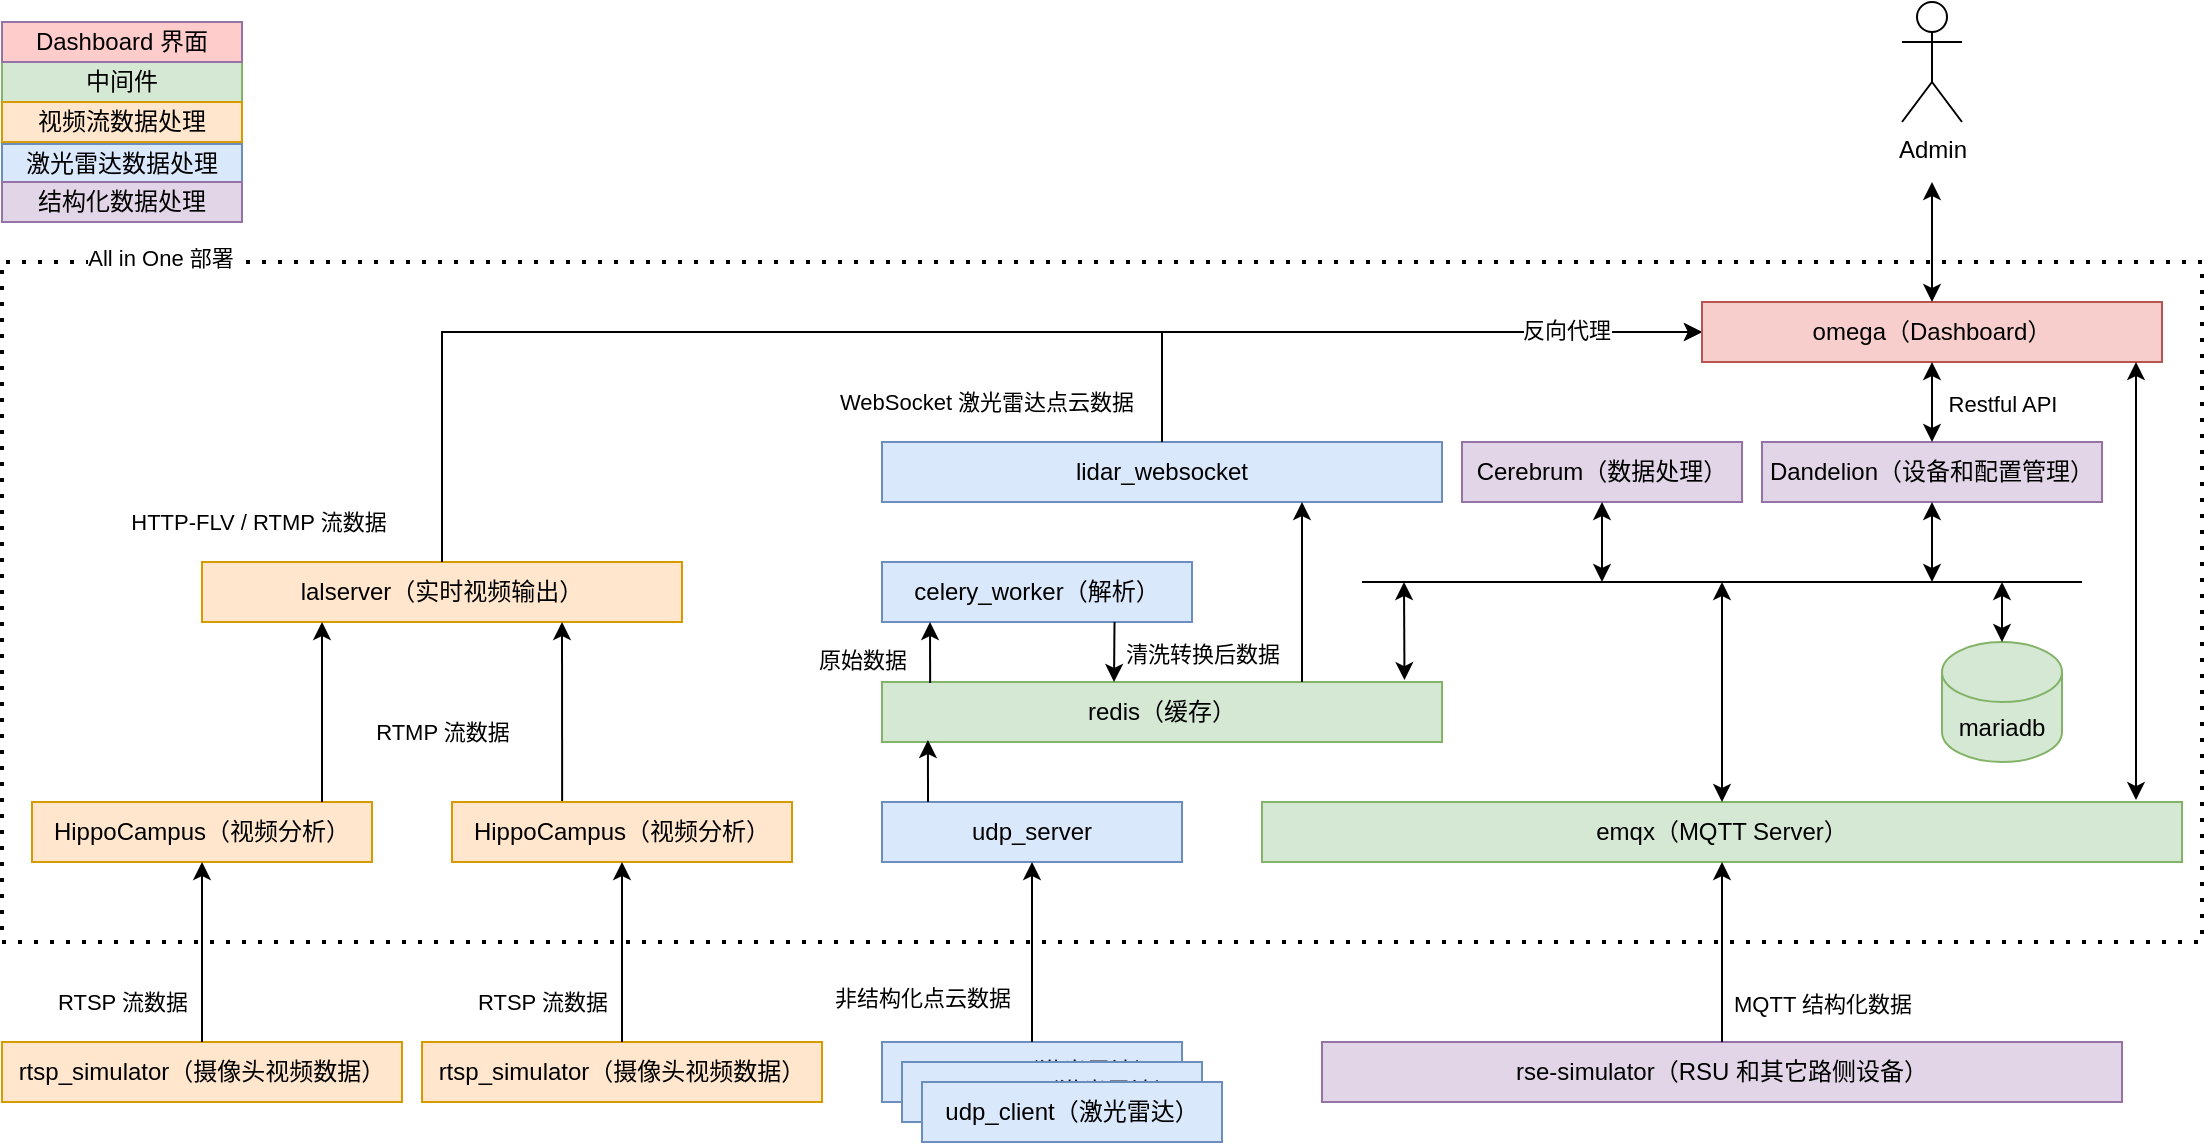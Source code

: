 <mxfile version="19.0.3" type="device"><diagram id="R4nVMdrrn0Yf84N8K09i" name="Page-1"><mxGraphModel dx="1379" dy="822" grid="1" gridSize="10" guides="1" tooltips="1" connect="1" arrows="1" fold="1" page="1" pageScale="1" pageWidth="850" pageHeight="1100" math="0" shadow="0"><root><mxCell id="0"/><mxCell id="1" parent="0"/><mxCell id="p6AYMFhOJ9YG2E-_DnDI-4" value="rtsp_simulator（摄像头视频数据）" style="rounded=0;whiteSpace=wrap;html=1;fillColor=#ffe6cc;strokeColor=#d79b00;" parent="1" vertex="1"><mxGeometry x="40" y="730" width="200" height="30" as="geometry"/></mxCell><mxCell id="p6AYMFhOJ9YG2E-_DnDI-6" value="HippoCampus（视频分析）" style="rounded=0;whiteSpace=wrap;html=1;fillColor=#ffe6cc;strokeColor=#d79b00;" parent="1" vertex="1"><mxGeometry x="55" y="610" width="170" height="30" as="geometry"/></mxCell><mxCell id="p6AYMFhOJ9YG2E-_DnDI-7" value="" style="endArrow=classic;html=1;rounded=0;exitX=0.5;exitY=0;exitDx=0;exitDy=0;entryX=0.5;entryY=1;entryDx=0;entryDy=0;" parent="1" source="p6AYMFhOJ9YG2E-_DnDI-4" target="p6AYMFhOJ9YG2E-_DnDI-6" edge="1"><mxGeometry width="50" height="50" relative="1" as="geometry"><mxPoint x="320" y="670" as="sourcePoint"/><mxPoint x="370" y="620" as="targetPoint"/></mxGeometry></mxCell><mxCell id="p6AYMFhOJ9YG2E-_DnDI-15" value="RTSP 流数据" style="edgeLabel;html=1;align=center;verticalAlign=middle;resizable=0;points=[];" parent="p6AYMFhOJ9YG2E-_DnDI-7" vertex="1" connectable="0"><mxGeometry x="-0.522" y="1" relative="1" as="geometry"><mxPoint x="-39" y="1" as="offset"/></mxGeometry></mxCell><mxCell id="p6AYMFhOJ9YG2E-_DnDI-14" value="lalserver（实时视频输出）" style="rounded=0;whiteSpace=wrap;html=1;fillColor=#ffe6cc;strokeColor=#d79b00;" parent="1" vertex="1"><mxGeometry x="140" y="490" width="240" height="30" as="geometry"/></mxCell><mxCell id="p6AYMFhOJ9YG2E-_DnDI-16" value="rtsp_simulator（摄像头视频数据）" style="rounded=0;whiteSpace=wrap;html=1;fillColor=#ffe6cc;strokeColor=#d79b00;" parent="1" vertex="1"><mxGeometry x="250" y="730" width="200" height="30" as="geometry"/></mxCell><mxCell id="p6AYMFhOJ9YG2E-_DnDI-17" value="HippoCampus（视频分析）" style="rounded=0;whiteSpace=wrap;html=1;fillColor=#ffe6cc;strokeColor=#d79b00;" parent="1" vertex="1"><mxGeometry x="265" y="610" width="170" height="30" as="geometry"/></mxCell><mxCell id="p6AYMFhOJ9YG2E-_DnDI-18" value="" style="endArrow=classic;html=1;rounded=0;exitX=0.5;exitY=0;exitDx=0;exitDy=0;entryX=0.5;entryY=1;entryDx=0;entryDy=0;" parent="1" source="p6AYMFhOJ9YG2E-_DnDI-16" target="p6AYMFhOJ9YG2E-_DnDI-17" edge="1"><mxGeometry width="50" height="50" relative="1" as="geometry"><mxPoint x="530" y="670" as="sourcePoint"/><mxPoint x="580" y="620" as="targetPoint"/></mxGeometry></mxCell><mxCell id="p6AYMFhOJ9YG2E-_DnDI-19" value="RTSP 流数据" style="edgeLabel;html=1;align=center;verticalAlign=middle;resizable=0;points=[];" parent="p6AYMFhOJ9YG2E-_DnDI-18" vertex="1" connectable="0"><mxGeometry x="-0.522" y="1" relative="1" as="geometry"><mxPoint x="-39" y="1" as="offset"/></mxGeometry></mxCell><mxCell id="p6AYMFhOJ9YG2E-_DnDI-22" value="" style="endArrow=classic;html=1;rounded=0;entryX=0.25;entryY=1;entryDx=0;entryDy=0;" parent="1" target="p6AYMFhOJ9YG2E-_DnDI-14" edge="1"><mxGeometry width="50" height="50" relative="1" as="geometry"><mxPoint x="200" y="610" as="sourcePoint"/><mxPoint x="450" y="460" as="targetPoint"/></mxGeometry></mxCell><mxCell id="p6AYMFhOJ9YG2E-_DnDI-25" value="RTMP 流数据" style="edgeLabel;html=1;align=center;verticalAlign=middle;resizable=0;points=[];" parent="p6AYMFhOJ9YG2E-_DnDI-22" vertex="1" connectable="0"><mxGeometry x="-0.217" y="-2" relative="1" as="geometry"><mxPoint x="58" as="offset"/></mxGeometry></mxCell><mxCell id="p6AYMFhOJ9YG2E-_DnDI-23" value="" style="endArrow=classic;html=1;rounded=0;entryX=0.75;entryY=1;entryDx=0;entryDy=0;exitX=0.324;exitY=-0.017;exitDx=0;exitDy=0;exitPerimeter=0;" parent="1" source="p6AYMFhOJ9YG2E-_DnDI-17" target="p6AYMFhOJ9YG2E-_DnDI-14" edge="1"><mxGeometry width="50" height="50" relative="1" as="geometry"><mxPoint x="490" y="540" as="sourcePoint"/><mxPoint x="450" y="460" as="targetPoint"/></mxGeometry></mxCell><mxCell id="p6AYMFhOJ9YG2E-_DnDI-26" value="Admin" style="shape=umlActor;verticalLabelPosition=bottom;verticalAlign=top;html=1;outlineConnect=0;" parent="1" vertex="1"><mxGeometry x="990" y="210" width="30" height="60" as="geometry"/></mxCell><mxCell id="p6AYMFhOJ9YG2E-_DnDI-27" value="" style="endArrow=classic;html=1;rounded=0;exitX=0.5;exitY=0;exitDx=0;exitDy=0;entryX=0;entryY=0.5;entryDx=0;entryDy=0;" parent="1" source="p6AYMFhOJ9YG2E-_DnDI-14" target="p6AYMFhOJ9YG2E-_DnDI-74" edge="1"><mxGeometry width="50" height="50" relative="1" as="geometry"><mxPoint x="400" y="510" as="sourcePoint"/><mxPoint x="620" y="380" as="targetPoint"/><Array as="points"><mxPoint x="260" y="375"/></Array></mxGeometry></mxCell><mxCell id="p6AYMFhOJ9YG2E-_DnDI-30" value="HTTP-FLV / RTMP 流数据" style="edgeLabel;html=1;align=center;verticalAlign=middle;resizable=0;points=[];" parent="p6AYMFhOJ9YG2E-_DnDI-27" vertex="1" connectable="0"><mxGeometry x="-0.373" y="-2" relative="1" as="geometry"><mxPoint x="-211" y="93" as="offset"/></mxGeometry></mxCell><mxCell id="p6AYMFhOJ9YG2E-_DnDI-34" value="udp_server" style="rounded=0;whiteSpace=wrap;html=1;fillColor=#dae8fc;strokeColor=#6c8ebf;" parent="1" vertex="1"><mxGeometry x="480" y="610" width="150" height="30" as="geometry"/></mxCell><mxCell id="p6AYMFhOJ9YG2E-_DnDI-35" value="udp_client（激光雷达）" style="rounded=0;whiteSpace=wrap;html=1;fillColor=#dae8fc;strokeColor=#6c8ebf;" parent="1" vertex="1"><mxGeometry x="480" y="730" width="150" height="30" as="geometry"/></mxCell><mxCell id="p6AYMFhOJ9YG2E-_DnDI-36" value="udp_client（激光雷达）" style="rounded=0;whiteSpace=wrap;html=1;fillColor=#dae8fc;strokeColor=#6c8ebf;" parent="1" vertex="1"><mxGeometry x="490" y="740" width="150" height="30" as="geometry"/></mxCell><mxCell id="p6AYMFhOJ9YG2E-_DnDI-37" value="udp_client（激光雷达）" style="rounded=0;whiteSpace=wrap;html=1;fillColor=#dae8fc;strokeColor=#6c8ebf;" parent="1" vertex="1"><mxGeometry x="500" y="750" width="150" height="30" as="geometry"/></mxCell><mxCell id="p6AYMFhOJ9YG2E-_DnDI-38" value="" style="endArrow=classic;html=1;rounded=0;exitX=0.5;exitY=0;exitDx=0;exitDy=0;entryX=0.5;entryY=1;entryDx=0;entryDy=0;" parent="1" source="p6AYMFhOJ9YG2E-_DnDI-35" target="p6AYMFhOJ9YG2E-_DnDI-34" edge="1"><mxGeometry width="50" height="50" relative="1" as="geometry"><mxPoint x="400" y="550" as="sourcePoint"/><mxPoint x="450" y="500" as="targetPoint"/></mxGeometry></mxCell><mxCell id="p6AYMFhOJ9YG2E-_DnDI-40" value="非结构化点云数据" style="edgeLabel;html=1;align=center;verticalAlign=middle;resizable=0;points=[];" parent="p6AYMFhOJ9YG2E-_DnDI-38" vertex="1" connectable="0"><mxGeometry x="-0.511" relative="1" as="geometry"><mxPoint x="-55" as="offset"/></mxGeometry></mxCell><mxCell id="p6AYMFhOJ9YG2E-_DnDI-41" value="celery_worker（解析）" style="rounded=0;whiteSpace=wrap;html=1;fillColor=#dae8fc;strokeColor=#6c8ebf;" parent="1" vertex="1"><mxGeometry x="480" y="490" width="155" height="30" as="geometry"/></mxCell><mxCell id="p6AYMFhOJ9YG2E-_DnDI-43" value="redis（缓存）" style="rounded=0;whiteSpace=wrap;html=1;fillColor=#d5e8d4;strokeColor=#82b366;" parent="1" vertex="1"><mxGeometry x="480" y="550" width="280" height="30" as="geometry"/></mxCell><mxCell id="p6AYMFhOJ9YG2E-_DnDI-44" value="rse-simulator（RSU 和其它路侧设备）" style="rounded=0;whiteSpace=wrap;html=1;fillColor=#e1d5e7;strokeColor=#9673a6;" parent="1" vertex="1"><mxGeometry x="700" y="730" width="400" height="30" as="geometry"/></mxCell><mxCell id="p6AYMFhOJ9YG2E-_DnDI-45" value="emqx（MQTT Server）" style="rounded=0;whiteSpace=wrap;html=1;fillColor=#d5e8d4;strokeColor=#82b366;" parent="1" vertex="1"><mxGeometry x="670" y="610" width="460" height="30" as="geometry"/></mxCell><mxCell id="p6AYMFhOJ9YG2E-_DnDI-46" value="" style="endArrow=classic;html=1;rounded=0;exitX=0.5;exitY=0;exitDx=0;exitDy=0;entryX=0.5;entryY=1;entryDx=0;entryDy=0;" parent="1" source="p6AYMFhOJ9YG2E-_DnDI-44" target="p6AYMFhOJ9YG2E-_DnDI-45" edge="1"><mxGeometry width="50" height="50" relative="1" as="geometry"><mxPoint x="460" y="540" as="sourcePoint"/><mxPoint x="510" y="490" as="targetPoint"/></mxGeometry></mxCell><mxCell id="p6AYMFhOJ9YG2E-_DnDI-78" value="MQTT 结构化数据" style="edgeLabel;html=1;align=center;verticalAlign=middle;resizable=0;points=[];" parent="p6AYMFhOJ9YG2E-_DnDI-46" vertex="1" connectable="0"><mxGeometry x="-0.344" y="1" relative="1" as="geometry"><mxPoint x="51" y="10" as="offset"/></mxGeometry></mxCell><mxCell id="p6AYMFhOJ9YG2E-_DnDI-49" value="lidar_websocket" style="rounded=0;whiteSpace=wrap;html=1;fillColor=#dae8fc;strokeColor=#6c8ebf;" parent="1" vertex="1"><mxGeometry x="480" y="430" width="280" height="30" as="geometry"/></mxCell><mxCell id="p6AYMFhOJ9YG2E-_DnDI-51" value="" style="endArrow=classic;html=1;rounded=0;exitX=0.5;exitY=0;exitDx=0;exitDy=0;entryX=0;entryY=0.5;entryDx=0;entryDy=0;" parent="1" source="p6AYMFhOJ9YG2E-_DnDI-49" target="p6AYMFhOJ9YG2E-_DnDI-74" edge="1"><mxGeometry width="50" height="50" relative="1" as="geometry"><mxPoint x="460" y="540" as="sourcePoint"/><mxPoint x="620" y="260" as="targetPoint"/><Array as="points"><mxPoint x="620" y="375"/></Array></mxGeometry></mxCell><mxCell id="p6AYMFhOJ9YG2E-_DnDI-52" value="WebSocket 激光雷达点云数据" style="edgeLabel;html=1;align=center;verticalAlign=middle;resizable=0;points=[];" parent="p6AYMFhOJ9YG2E-_DnDI-51" vertex="1" connectable="0"><mxGeometry x="-0.612" y="-2" relative="1" as="geometry"><mxPoint x="-96" y="33" as="offset"/></mxGeometry></mxCell><mxCell id="4H1BrTOhQ8fkMfGStfp7-1" value="反向代理" style="edgeLabel;html=1;align=center;verticalAlign=middle;resizable=0;points=[];" vertex="1" connectable="0" parent="p6AYMFhOJ9YG2E-_DnDI-51"><mxGeometry x="0.582" y="1" relative="1" as="geometry"><mxPoint as="offset"/></mxGeometry></mxCell><mxCell id="p6AYMFhOJ9YG2E-_DnDI-53" value="" style="endArrow=classic;html=1;rounded=0;entryX=0.082;entryY=0.967;entryDx=0;entryDy=0;entryPerimeter=0;" parent="1" target="p6AYMFhOJ9YG2E-_DnDI-43" edge="1"><mxGeometry width="50" height="50" relative="1" as="geometry"><mxPoint x="503" y="610" as="sourcePoint"/><mxPoint x="510" y="490" as="targetPoint"/></mxGeometry></mxCell><mxCell id="p6AYMFhOJ9YG2E-_DnDI-55" value="" style="endArrow=classic;html=1;rounded=0;exitX=0.086;exitY=0.017;exitDx=0;exitDy=0;exitPerimeter=0;" parent="1" source="p6AYMFhOJ9YG2E-_DnDI-43" edge="1"><mxGeometry width="50" height="50" relative="1" as="geometry"><mxPoint x="570" y="530" as="sourcePoint"/><mxPoint x="504" y="520" as="targetPoint"/></mxGeometry></mxCell><mxCell id="p6AYMFhOJ9YG2E-_DnDI-57" value="原始数据" style="edgeLabel;html=1;align=center;verticalAlign=middle;resizable=0;points=[];" parent="p6AYMFhOJ9YG2E-_DnDI-55" vertex="1" connectable="0"><mxGeometry x="-0.213" y="-2" relative="1" as="geometry"><mxPoint x="-36" as="offset"/></mxGeometry></mxCell><mxCell id="p6AYMFhOJ9YG2E-_DnDI-56" value="" style="endArrow=classic;html=1;rounded=0;exitX=0.75;exitY=1;exitDx=0;exitDy=0;" parent="1" source="p6AYMFhOJ9YG2E-_DnDI-41" edge="1"><mxGeometry width="50" height="50" relative="1" as="geometry"><mxPoint x="570" y="530" as="sourcePoint"/><mxPoint x="596" y="550" as="targetPoint"/></mxGeometry></mxCell><mxCell id="p6AYMFhOJ9YG2E-_DnDI-58" value="清洗转换后数据" style="edgeLabel;html=1;align=center;verticalAlign=middle;resizable=0;points=[];" parent="p6AYMFhOJ9YG2E-_DnDI-56" vertex="1" connectable="0"><mxGeometry x="0.033" y="1" relative="1" as="geometry"><mxPoint x="43" as="offset"/></mxGeometry></mxCell><mxCell id="p6AYMFhOJ9YG2E-_DnDI-59" value="" style="endArrow=classic;html=1;rounded=0;exitX=0.75;exitY=0;exitDx=0;exitDy=0;entryX=0.75;entryY=1;entryDx=0;entryDy=0;" parent="1" source="p6AYMFhOJ9YG2E-_DnDI-43" target="p6AYMFhOJ9YG2E-_DnDI-49" edge="1"><mxGeometry width="50" height="50" relative="1" as="geometry"><mxPoint x="570" y="530" as="sourcePoint"/><mxPoint x="620" y="480" as="targetPoint"/></mxGeometry></mxCell><mxCell id="p6AYMFhOJ9YG2E-_DnDI-61" value="Dandelion（设备和配置管理）" style="rounded=0;whiteSpace=wrap;html=1;fillColor=#e1d5e7;strokeColor=#9673a6;" parent="1" vertex="1"><mxGeometry x="920" y="430" width="170" height="30" as="geometry"/></mxCell><mxCell id="p6AYMFhOJ9YG2E-_DnDI-62" value="Cerebrum（数据处理）" style="rounded=0;whiteSpace=wrap;html=1;fillColor=#e1d5e7;strokeColor=#9673a6;" parent="1" vertex="1"><mxGeometry x="770" y="430" width="140" height="30" as="geometry"/></mxCell><mxCell id="p6AYMFhOJ9YG2E-_DnDI-63" value="mariadb" style="shape=cylinder3;whiteSpace=wrap;html=1;boundedLbl=1;backgroundOutline=1;size=15;fillColor=#d5e8d4;strokeColor=#82b366;" parent="1" vertex="1"><mxGeometry x="1010" y="530" width="60" height="60" as="geometry"/></mxCell><mxCell id="p6AYMFhOJ9YG2E-_DnDI-65" value="" style="endArrow=none;html=1;rounded=0;" parent="1" edge="1"><mxGeometry width="50" height="50" relative="1" as="geometry"><mxPoint x="720" y="500" as="sourcePoint"/><mxPoint x="1080" y="500" as="targetPoint"/></mxGeometry></mxCell><mxCell id="p6AYMFhOJ9YG2E-_DnDI-67" value="" style="endArrow=classic;startArrow=classic;html=1;rounded=0;exitX=0.933;exitY=-0.032;exitDx=0;exitDy=0;exitPerimeter=0;" parent="1" source="p6AYMFhOJ9YG2E-_DnDI-43" edge="1"><mxGeometry width="50" height="50" relative="1" as="geometry"><mxPoint x="820" y="610" as="sourcePoint"/><mxPoint x="741" y="500" as="targetPoint"/></mxGeometry></mxCell><mxCell id="p6AYMFhOJ9YG2E-_DnDI-68" value="" style="endArrow=classic;startArrow=classic;html=1;rounded=0;exitX=0.5;exitY=0;exitDx=0;exitDy=0;" parent="1" source="p6AYMFhOJ9YG2E-_DnDI-45" edge="1"><mxGeometry width="50" height="50" relative="1" as="geometry"><mxPoint x="820" y="610" as="sourcePoint"/><mxPoint x="900" y="500" as="targetPoint"/></mxGeometry></mxCell><mxCell id="p6AYMFhOJ9YG2E-_DnDI-69" value="" style="endArrow=classic;startArrow=classic;html=1;rounded=0;exitX=0.5;exitY=0;exitDx=0;exitDy=0;exitPerimeter=0;" parent="1" source="p6AYMFhOJ9YG2E-_DnDI-63" edge="1"><mxGeometry width="50" height="50" relative="1" as="geometry"><mxPoint x="820" y="610" as="sourcePoint"/><mxPoint x="1040" y="500" as="targetPoint"/></mxGeometry></mxCell><mxCell id="p6AYMFhOJ9YG2E-_DnDI-70" value="" style="endArrow=classic;startArrow=classic;html=1;rounded=0;entryX=0.5;entryY=1;entryDx=0;entryDy=0;" parent="1" target="p6AYMFhOJ9YG2E-_DnDI-62" edge="1"><mxGeometry width="50" height="50" relative="1" as="geometry"><mxPoint x="840" y="500" as="sourcePoint"/><mxPoint x="870" y="560" as="targetPoint"/></mxGeometry></mxCell><mxCell id="p6AYMFhOJ9YG2E-_DnDI-71" value="" style="endArrow=classic;startArrow=classic;html=1;rounded=0;exitX=0.5;exitY=1;exitDx=0;exitDy=0;" parent="1" source="p6AYMFhOJ9YG2E-_DnDI-61" edge="1"><mxGeometry width="50" height="50" relative="1" as="geometry"><mxPoint x="1040" y="500" as="sourcePoint"/><mxPoint x="1005" y="500" as="targetPoint"/></mxGeometry></mxCell><mxCell id="p6AYMFhOJ9YG2E-_DnDI-74" value="omega（Dashboard）" style="rounded=0;whiteSpace=wrap;html=1;fillColor=#f8cecc;strokeColor=#b85450;" parent="1" vertex="1"><mxGeometry x="890" y="360" width="230" height="30" as="geometry"/></mxCell><mxCell id="p6AYMFhOJ9YG2E-_DnDI-75" value="" style="endArrow=classic;startArrow=classic;html=1;rounded=0;exitX=0.5;exitY=0;exitDx=0;exitDy=0;" parent="1" source="p6AYMFhOJ9YG2E-_DnDI-74" edge="1"><mxGeometry width="50" height="50" relative="1" as="geometry"><mxPoint x="780" y="430" as="sourcePoint"/><mxPoint x="1005" y="300" as="targetPoint"/></mxGeometry></mxCell><mxCell id="p6AYMFhOJ9YG2E-_DnDI-76" value="" style="endArrow=classic;startArrow=classic;html=1;rounded=0;entryX=0.5;entryY=1;entryDx=0;entryDy=0;exitX=0.5;exitY=0;exitDx=0;exitDy=0;" parent="1" source="p6AYMFhOJ9YG2E-_DnDI-61" target="p6AYMFhOJ9YG2E-_DnDI-74" edge="1"><mxGeometry width="50" height="50" relative="1" as="geometry"><mxPoint x="780" y="430" as="sourcePoint"/><mxPoint x="830" y="380" as="targetPoint"/></mxGeometry></mxCell><mxCell id="p6AYMFhOJ9YG2E-_DnDI-77" value="Restful API" style="edgeLabel;html=1;align=center;verticalAlign=middle;resizable=0;points=[];" parent="p6AYMFhOJ9YG2E-_DnDI-76" vertex="1" connectable="0"><mxGeometry x="-0.048" y="-1" relative="1" as="geometry"><mxPoint x="34" as="offset"/></mxGeometry></mxCell><mxCell id="p6AYMFhOJ9YG2E-_DnDI-80" value="" style="endArrow=none;dashed=1;html=1;dashPattern=1 3;strokeWidth=2;rounded=0;" parent="1" edge="1"><mxGeometry width="50" height="50" relative="1" as="geometry"><mxPoint x="40" y="680" as="sourcePoint"/><mxPoint x="40" y="680" as="targetPoint"/><Array as="points"><mxPoint x="1140" y="680"/><mxPoint x="1140" y="340"/><mxPoint x="40" y="340"/></Array></mxGeometry></mxCell><mxCell id="p6AYMFhOJ9YG2E-_DnDI-81" value="All in One 部署" style="edgeLabel;html=1;align=center;verticalAlign=middle;resizable=0;points=[];" parent="p6AYMFhOJ9YG2E-_DnDI-80" vertex="1" connectable="0"><mxGeometry x="0.736" y="-2" relative="1" as="geometry"><mxPoint x="39" as="offset"/></mxGeometry></mxCell><mxCell id="p6AYMFhOJ9YG2E-_DnDI-82" value="中间件" style="rounded=0;whiteSpace=wrap;html=1;fillColor=#d5e8d4;strokeColor=#82b366;" parent="1" vertex="1"><mxGeometry x="40" y="240" width="120" height="20" as="geometry"/></mxCell><mxCell id="p6AYMFhOJ9YG2E-_DnDI-83" value="视频流数据处理" style="rounded=0;whiteSpace=wrap;html=1;fillColor=#ffe6cc;strokeColor=#d79b00;" parent="1" vertex="1"><mxGeometry x="40" y="260" width="120" height="20" as="geometry"/></mxCell><mxCell id="p6AYMFhOJ9YG2E-_DnDI-84" value="激光雷达数据处理" style="rounded=0;whiteSpace=wrap;html=1;fillColor=#dae8fc;strokeColor=#6c8ebf;" parent="1" vertex="1"><mxGeometry x="40" y="281" width="120" height="20" as="geometry"/></mxCell><mxCell id="p6AYMFhOJ9YG2E-_DnDI-85" value="结构化数据处理" style="rounded=0;whiteSpace=wrap;html=1;fillColor=#e1d5e7;strokeColor=#9673a6;" parent="1" vertex="1"><mxGeometry x="40" y="300" width="120" height="20" as="geometry"/></mxCell><mxCell id="hsw9bJHdVAc41KQn4SNi-2" value="" style="endArrow=classic;startArrow=classic;html=1;rounded=0;exitX=0.95;exitY=-0.033;exitDx=0;exitDy=0;exitPerimeter=0;" parent="1" source="p6AYMFhOJ9YG2E-_DnDI-45" edge="1"><mxGeometry width="50" height="50" relative="1" as="geometry"><mxPoint x="680" y="500" as="sourcePoint"/><mxPoint x="1107" y="390" as="targetPoint"/></mxGeometry></mxCell><mxCell id="g84enhvL9ypxtM4caU0E-1" value="Dashboard 界面" style="rounded=0;whiteSpace=wrap;html=1;fillColor=#FFCCCC;strokeColor=#9673a6;" parent="1" vertex="1"><mxGeometry x="40" y="220" width="120" height="20" as="geometry"/></mxCell></root></mxGraphModel></diagram></mxfile>